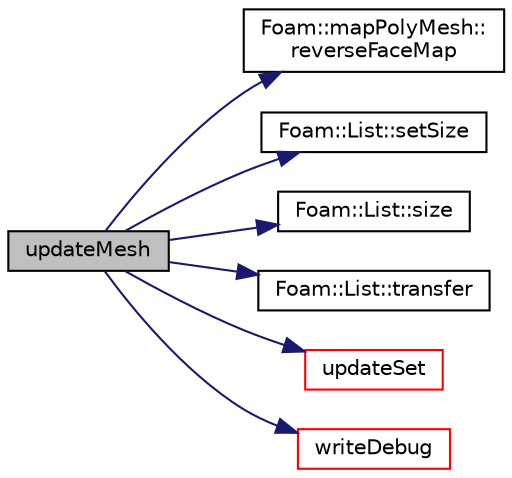 digraph "updateMesh"
{
  bgcolor="transparent";
  edge [fontname="Helvetica",fontsize="10",labelfontname="Helvetica",labelfontsize="10"];
  node [fontname="Helvetica",fontsize="10",shape=record];
  rankdir="LR";
  Node4035 [label="updateMesh",height=0.2,width=0.4,color="black", fillcolor="grey75", style="filled", fontcolor="black"];
  Node4035 -> Node4036 [color="midnightblue",fontsize="10",style="solid",fontname="Helvetica"];
  Node4036 [label="Foam::mapPolyMesh::\lreverseFaceMap",height=0.2,width=0.4,color="black",URL="$a28541.html#a90aeffdd46fec5934a7816ca40984af2",tooltip="Reverse face map. "];
  Node4035 -> Node4037 [color="midnightblue",fontsize="10",style="solid",fontname="Helvetica"];
  Node4037 [label="Foam::List::setSize",height=0.2,width=0.4,color="black",URL="$a26833.html#aedb985ffeaf1bdbfeccc2a8730405703",tooltip="Reset size of List. "];
  Node4035 -> Node4038 [color="midnightblue",fontsize="10",style="solid",fontname="Helvetica"];
  Node4038 [label="Foam::List::size",height=0.2,width=0.4,color="black",URL="$a26833.html#a8a5f6fa29bd4b500caf186f60245b384",tooltip="Override size to be inconsistent with allocated storage. "];
  Node4035 -> Node4039 [color="midnightblue",fontsize="10",style="solid",fontname="Helvetica"];
  Node4039 [label="Foam::List::transfer",height=0.2,width=0.4,color="black",URL="$a26833.html#a25ad1d2084d16b234b0cf91c07e832c0",tooltip="Transfer the contents of the argument List into this list. "];
  Node4035 -> Node4040 [color="midnightblue",fontsize="10",style="solid",fontname="Helvetica"];
  Node4040 [label="updateSet",height=0.2,width=0.4,color="red",URL="$a26585.html#afc9e2e914d3928dd7281d2ac71452052",tooltip="Sort addressing and make faceSet part consistent with addressing. "];
  Node4035 -> Node4454 [color="midnightblue",fontsize="10",style="solid",fontname="Helvetica"];
  Node4454 [label="writeDebug",height=0.2,width=0.4,color="red",URL="$a26585.html#ac2ad209fd237c922034b7caa5bda5048",tooltip="Write maxLen items with label and coordinates. "];
}
